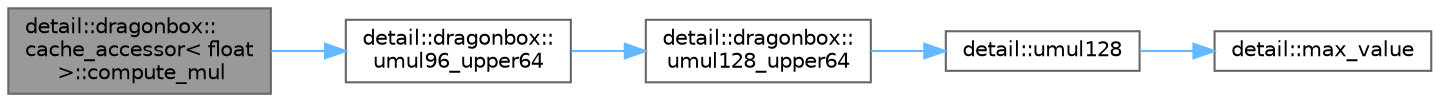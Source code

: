 digraph "detail::dragonbox::cache_accessor&lt; float &gt;::compute_mul"
{
 // LATEX_PDF_SIZE
  bgcolor="transparent";
  edge [fontname=Helvetica,fontsize=10,labelfontname=Helvetica,labelfontsize=10];
  node [fontname=Helvetica,fontsize=10,shape=box,height=0.2,width=0.4];
  rankdir="LR";
  Node1 [id="Node000001",label="detail::dragonbox::\lcache_accessor\< float\l \>::compute_mul",height=0.2,width=0.4,color="gray40", fillcolor="grey60", style="filled", fontcolor="black",tooltip=" "];
  Node1 -> Node2 [id="edge5_Node000001_Node000002",color="steelblue1",style="solid",tooltip=" "];
  Node2 [id="Node000002",label="detail::dragonbox::\lumul96_upper64",height=0.2,width=0.4,color="grey40", fillcolor="white", style="filled",URL="$namespacedetail_1_1dragonbox.html#aac8b701acbc705b1921215a4bc14f024",tooltip=" "];
  Node2 -> Node3 [id="edge6_Node000002_Node000003",color="steelblue1",style="solid",tooltip=" "];
  Node3 [id="Node000003",label="detail::dragonbox::\lumul128_upper64",height=0.2,width=0.4,color="grey40", fillcolor="white", style="filled",URL="$namespacedetail_1_1dragonbox.html#afb57aa963bc4232fb4bc88b845581d5a",tooltip=" "];
  Node3 -> Node4 [id="edge7_Node000003_Node000004",color="steelblue1",style="solid",tooltip=" "];
  Node4 [id="Node000004",label="detail::umul128",height=0.2,width=0.4,color="grey40", fillcolor="white", style="filled",URL="$namespacedetail.html#af5445b7afaa390e5f8ff7e6073221f9b",tooltip=" "];
  Node4 -> Node5 [id="edge8_Node000004_Node000005",color="steelblue1",style="solid",tooltip=" "];
  Node5 [id="Node000005",label="detail::max_value",height=0.2,width=0.4,color="grey40", fillcolor="white", style="filled",URL="$namespacedetail.html#a45c2130c44ebe54179eafcee3cda2bfb",tooltip=" "];
}
